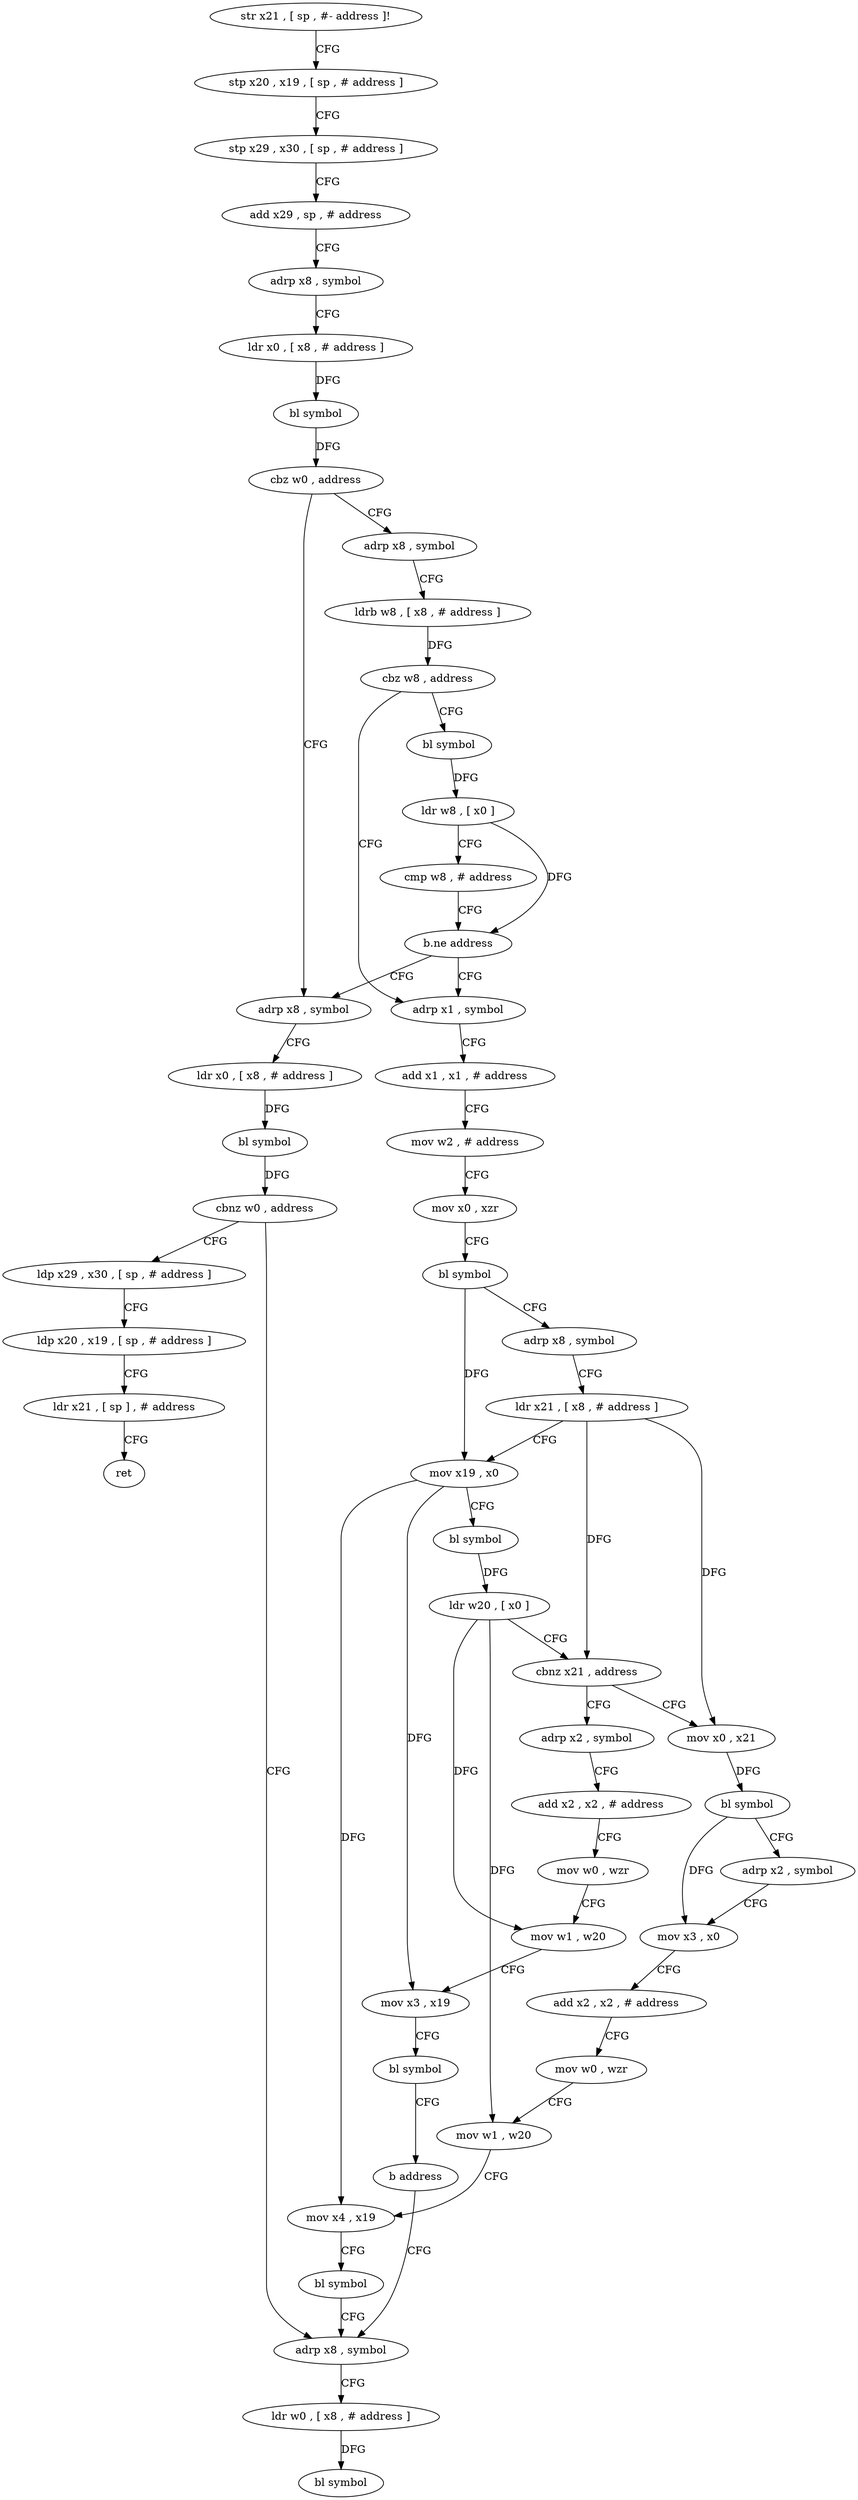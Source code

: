 digraph "func" {
"4207716" [label = "str x21 , [ sp , #- address ]!" ]
"4207720" [label = "stp x20 , x19 , [ sp , # address ]" ]
"4207724" [label = "stp x29 , x30 , [ sp , # address ]" ]
"4207728" [label = "add x29 , sp , # address" ]
"4207732" [label = "adrp x8 , symbol" ]
"4207736" [label = "ldr x0 , [ x8 , # address ]" ]
"4207740" [label = "bl symbol" ]
"4207744" [label = "cbz w0 , address" ]
"4207776" [label = "adrp x8 , symbol" ]
"4207748" [label = "adrp x8 , symbol" ]
"4207780" [label = "ldr x0 , [ x8 , # address ]" ]
"4207784" [label = "bl symbol" ]
"4207788" [label = "cbnz w0 , address" ]
"4207916" [label = "adrp x8 , symbol" ]
"4207792" [label = "ldp x29 , x30 , [ sp , # address ]" ]
"4207752" [label = "ldrb w8 , [ x8 , # address ]" ]
"4207756" [label = "cbz w8 , address" ]
"4207808" [label = "adrp x1 , symbol" ]
"4207760" [label = "bl symbol" ]
"4207920" [label = "ldr w0 , [ x8 , # address ]" ]
"4207924" [label = "bl symbol" ]
"4207796" [label = "ldp x20 , x19 , [ sp , # address ]" ]
"4207800" [label = "ldr x21 , [ sp ] , # address" ]
"4207804" [label = "ret" ]
"4207812" [label = "add x1 , x1 , # address" ]
"4207816" [label = "mov w2 , # address" ]
"4207820" [label = "mov x0 , xzr" ]
"4207824" [label = "bl symbol" ]
"4207828" [label = "adrp x8 , symbol" ]
"4207832" [label = "ldr x21 , [ x8 , # address ]" ]
"4207836" [label = "mov x19 , x0" ]
"4207840" [label = "bl symbol" ]
"4207844" [label = "ldr w20 , [ x0 ]" ]
"4207848" [label = "cbnz x21 , address" ]
"4207880" [label = "mov x0 , x21" ]
"4207852" [label = "adrp x2 , symbol" ]
"4207764" [label = "ldr w8 , [ x0 ]" ]
"4207768" [label = "cmp w8 , # address" ]
"4207772" [label = "b.ne address" ]
"4207884" [label = "bl symbol" ]
"4207888" [label = "adrp x2 , symbol" ]
"4207892" [label = "mov x3 , x0" ]
"4207896" [label = "add x2 , x2 , # address" ]
"4207900" [label = "mov w0 , wzr" ]
"4207904" [label = "mov w1 , w20" ]
"4207908" [label = "mov x4 , x19" ]
"4207912" [label = "bl symbol" ]
"4207856" [label = "add x2 , x2 , # address" ]
"4207860" [label = "mov w0 , wzr" ]
"4207864" [label = "mov w1 , w20" ]
"4207868" [label = "mov x3 , x19" ]
"4207872" [label = "bl symbol" ]
"4207876" [label = "b address" ]
"4207716" -> "4207720" [ label = "CFG" ]
"4207720" -> "4207724" [ label = "CFG" ]
"4207724" -> "4207728" [ label = "CFG" ]
"4207728" -> "4207732" [ label = "CFG" ]
"4207732" -> "4207736" [ label = "CFG" ]
"4207736" -> "4207740" [ label = "DFG" ]
"4207740" -> "4207744" [ label = "DFG" ]
"4207744" -> "4207776" [ label = "CFG" ]
"4207744" -> "4207748" [ label = "CFG" ]
"4207776" -> "4207780" [ label = "CFG" ]
"4207748" -> "4207752" [ label = "CFG" ]
"4207780" -> "4207784" [ label = "DFG" ]
"4207784" -> "4207788" [ label = "DFG" ]
"4207788" -> "4207916" [ label = "CFG" ]
"4207788" -> "4207792" [ label = "CFG" ]
"4207916" -> "4207920" [ label = "CFG" ]
"4207792" -> "4207796" [ label = "CFG" ]
"4207752" -> "4207756" [ label = "DFG" ]
"4207756" -> "4207808" [ label = "CFG" ]
"4207756" -> "4207760" [ label = "CFG" ]
"4207808" -> "4207812" [ label = "CFG" ]
"4207760" -> "4207764" [ label = "DFG" ]
"4207920" -> "4207924" [ label = "DFG" ]
"4207796" -> "4207800" [ label = "CFG" ]
"4207800" -> "4207804" [ label = "CFG" ]
"4207812" -> "4207816" [ label = "CFG" ]
"4207816" -> "4207820" [ label = "CFG" ]
"4207820" -> "4207824" [ label = "CFG" ]
"4207824" -> "4207828" [ label = "CFG" ]
"4207824" -> "4207836" [ label = "DFG" ]
"4207828" -> "4207832" [ label = "CFG" ]
"4207832" -> "4207836" [ label = "CFG" ]
"4207832" -> "4207848" [ label = "DFG" ]
"4207832" -> "4207880" [ label = "DFG" ]
"4207836" -> "4207840" [ label = "CFG" ]
"4207836" -> "4207908" [ label = "DFG" ]
"4207836" -> "4207868" [ label = "DFG" ]
"4207840" -> "4207844" [ label = "DFG" ]
"4207844" -> "4207848" [ label = "CFG" ]
"4207844" -> "4207904" [ label = "DFG" ]
"4207844" -> "4207864" [ label = "DFG" ]
"4207848" -> "4207880" [ label = "CFG" ]
"4207848" -> "4207852" [ label = "CFG" ]
"4207880" -> "4207884" [ label = "DFG" ]
"4207852" -> "4207856" [ label = "CFG" ]
"4207764" -> "4207768" [ label = "CFG" ]
"4207764" -> "4207772" [ label = "DFG" ]
"4207768" -> "4207772" [ label = "CFG" ]
"4207772" -> "4207808" [ label = "CFG" ]
"4207772" -> "4207776" [ label = "CFG" ]
"4207884" -> "4207888" [ label = "CFG" ]
"4207884" -> "4207892" [ label = "DFG" ]
"4207888" -> "4207892" [ label = "CFG" ]
"4207892" -> "4207896" [ label = "CFG" ]
"4207896" -> "4207900" [ label = "CFG" ]
"4207900" -> "4207904" [ label = "CFG" ]
"4207904" -> "4207908" [ label = "CFG" ]
"4207908" -> "4207912" [ label = "CFG" ]
"4207912" -> "4207916" [ label = "CFG" ]
"4207856" -> "4207860" [ label = "CFG" ]
"4207860" -> "4207864" [ label = "CFG" ]
"4207864" -> "4207868" [ label = "CFG" ]
"4207868" -> "4207872" [ label = "CFG" ]
"4207872" -> "4207876" [ label = "CFG" ]
"4207876" -> "4207916" [ label = "CFG" ]
}
